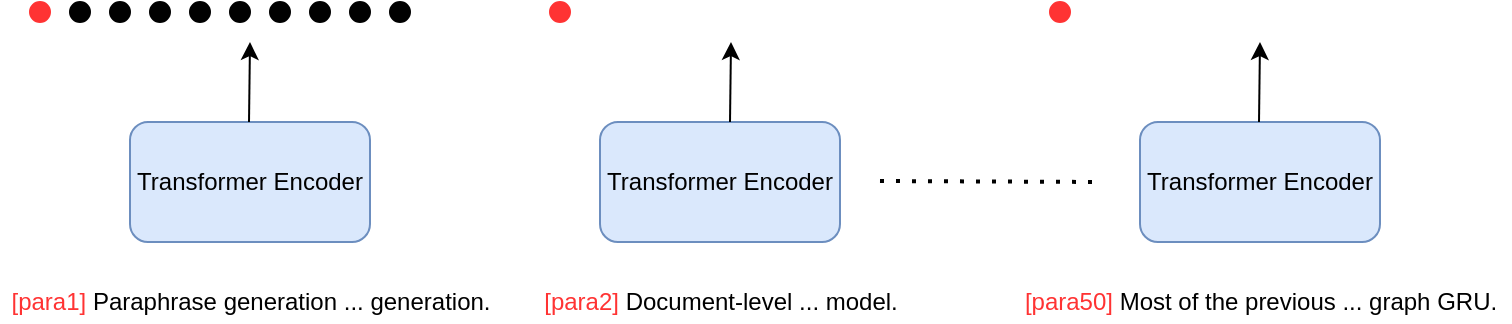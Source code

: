 <mxfile version="16.4.2" type="github">
  <diagram id="T849AgaAMUV6qUk71AnG" name="Page-1">
    <mxGraphModel dx="1038" dy="547" grid="1" gridSize="10" guides="1" tooltips="1" connect="1" arrows="1" fold="1" page="1" pageScale="1" pageWidth="827" pageHeight="1169" math="0" shadow="0">
      <root>
        <mxCell id="0" />
        <mxCell id="1" parent="0" />
        <mxCell id="rFgkqmWRGbolhcBjv8Z4-1" value="Transformer Encoder" style="rounded=1;whiteSpace=wrap;html=1;fillColor=#dae8fc;strokeColor=#6c8ebf;" vertex="1" parent="1">
          <mxGeometry x="80" y="430" width="120" height="60" as="geometry" />
        </mxCell>
        <mxCell id="rFgkqmWRGbolhcBjv8Z4-3" value="Transformer Encoder" style="rounded=1;whiteSpace=wrap;html=1;fillColor=#dae8fc;strokeColor=#6c8ebf;" vertex="1" parent="1">
          <mxGeometry x="315" y="430" width="120" height="60" as="geometry" />
        </mxCell>
        <mxCell id="rFgkqmWRGbolhcBjv8Z4-4" value="Transformer Encoder" style="rounded=1;whiteSpace=wrap;html=1;fillColor=#dae8fc;strokeColor=#6c8ebf;" vertex="1" parent="1">
          <mxGeometry x="585" y="430" width="120" height="60" as="geometry" />
        </mxCell>
        <mxCell id="rFgkqmWRGbolhcBjv8Z4-5" value="" style="endArrow=none;dashed=1;html=1;dashPattern=1 3;strokeWidth=2;rounded=0;" edge="1" parent="1">
          <mxGeometry width="50" height="50" relative="1" as="geometry">
            <mxPoint x="455" y="459.5" as="sourcePoint" />
            <mxPoint x="565" y="460" as="targetPoint" />
          </mxGeometry>
        </mxCell>
        <mxCell id="rFgkqmWRGbolhcBjv8Z4-7" value="&lt;font color=&quot;#ff3333&quot;&gt;[para1]&lt;/font&gt; Paraphrase generation ... generation." style="text;html=1;align=center;verticalAlign=middle;resizable=0;points=[];autosize=1;strokeColor=none;fillColor=none;" vertex="1" parent="1">
          <mxGeometry x="15" y="510" width="250" height="20" as="geometry" />
        </mxCell>
        <mxCell id="rFgkqmWRGbolhcBjv8Z4-8" value="&lt;font color=&quot;#ff3333&quot;&gt;[para2]&lt;/font&gt; Document-level ... model." style="text;html=1;align=center;verticalAlign=middle;resizable=0;points=[];autosize=1;strokeColor=none;fillColor=none;" vertex="1" parent="1">
          <mxGeometry x="280" y="510" width="190" height="20" as="geometry" />
        </mxCell>
        <mxCell id="rFgkqmWRGbolhcBjv8Z4-9" value="&lt;font color=&quot;#ff3333&quot;&gt;[para50]&lt;/font&gt; Most of the previous ... graph GRU." style="text;html=1;align=center;verticalAlign=middle;resizable=0;points=[];autosize=1;strokeColor=none;fillColor=none;" vertex="1" parent="1">
          <mxGeometry x="520" y="510" width="250" height="20" as="geometry" />
        </mxCell>
        <mxCell id="rFgkqmWRGbolhcBjv8Z4-10" value="" style="endArrow=classic;html=1;rounded=0;fontColor=#FF3333;" edge="1" parent="1">
          <mxGeometry width="50" height="50" relative="1" as="geometry">
            <mxPoint x="139.5" y="430" as="sourcePoint" />
            <mxPoint x="140" y="390" as="targetPoint" />
          </mxGeometry>
        </mxCell>
        <mxCell id="rFgkqmWRGbolhcBjv8Z4-11" value="" style="endArrow=classic;html=1;rounded=0;fontColor=#FF3333;" edge="1" parent="1">
          <mxGeometry width="50" height="50" relative="1" as="geometry">
            <mxPoint x="380" y="430" as="sourcePoint" />
            <mxPoint x="380.5" y="390" as="targetPoint" />
          </mxGeometry>
        </mxCell>
        <mxCell id="rFgkqmWRGbolhcBjv8Z4-13" value="" style="endArrow=classic;html=1;rounded=0;fontColor=#FF3333;" edge="1" parent="1">
          <mxGeometry width="50" height="50" relative="1" as="geometry">
            <mxPoint x="644.5" y="430" as="sourcePoint" />
            <mxPoint x="645" y="390" as="targetPoint" />
          </mxGeometry>
        </mxCell>
        <mxCell id="rFgkqmWRGbolhcBjv8Z4-15" value="" style="ellipse;whiteSpace=wrap;html=1;aspect=fixed;fontColor=#FF3333;strokeColor=#FF3333;fillColor=#FF3333;" vertex="1" parent="1">
          <mxGeometry x="30" y="370" width="10" height="10" as="geometry" />
        </mxCell>
        <mxCell id="rFgkqmWRGbolhcBjv8Z4-16" value="" style="ellipse;whiteSpace=wrap;html=1;aspect=fixed;fontColor=#FF3333;strokeColor=#FF3333;fillColor=#FF3333;" vertex="1" parent="1">
          <mxGeometry x="290" y="370" width="10" height="10" as="geometry" />
        </mxCell>
        <mxCell id="rFgkqmWRGbolhcBjv8Z4-17" value="" style="ellipse;whiteSpace=wrap;html=1;aspect=fixed;fontColor=#FF3333;strokeColor=#FF3333;fillColor=#FF3333;" vertex="1" parent="1">
          <mxGeometry x="540" y="370" width="10" height="10" as="geometry" />
        </mxCell>
        <mxCell id="rFgkqmWRGbolhcBjv8Z4-18" value="" style="ellipse;whiteSpace=wrap;html=1;aspect=fixed;fontColor=#FF3333;strokeColor=#000000;fillColor=#000000;" vertex="1" parent="1">
          <mxGeometry x="50" y="370" width="10" height="10" as="geometry" />
        </mxCell>
        <mxCell id="rFgkqmWRGbolhcBjv8Z4-19" value="" style="ellipse;whiteSpace=wrap;html=1;aspect=fixed;fontColor=#FF3333;strokeColor=#000000;fillColor=#000000;" vertex="1" parent="1">
          <mxGeometry x="70" y="370" width="10" height="10" as="geometry" />
        </mxCell>
        <mxCell id="rFgkqmWRGbolhcBjv8Z4-20" value="" style="ellipse;whiteSpace=wrap;html=1;aspect=fixed;fontColor=#FF3333;strokeColor=#000000;fillColor=#000000;" vertex="1" parent="1">
          <mxGeometry x="90" y="370" width="10" height="10" as="geometry" />
        </mxCell>
        <mxCell id="rFgkqmWRGbolhcBjv8Z4-21" value="" style="ellipse;whiteSpace=wrap;html=1;aspect=fixed;fontColor=#FF3333;strokeColor=#000000;fillColor=#000000;" vertex="1" parent="1">
          <mxGeometry x="110" y="370" width="10" height="10" as="geometry" />
        </mxCell>
        <mxCell id="rFgkqmWRGbolhcBjv8Z4-22" value="" style="ellipse;whiteSpace=wrap;html=1;aspect=fixed;fontColor=#FF3333;strokeColor=#000000;fillColor=#000000;" vertex="1" parent="1">
          <mxGeometry x="130" y="370" width="10" height="10" as="geometry" />
        </mxCell>
        <mxCell id="rFgkqmWRGbolhcBjv8Z4-23" value="" style="ellipse;whiteSpace=wrap;html=1;aspect=fixed;fontColor=#FF3333;strokeColor=#000000;fillColor=#000000;" vertex="1" parent="1">
          <mxGeometry x="150" y="370" width="10" height="10" as="geometry" />
        </mxCell>
        <mxCell id="rFgkqmWRGbolhcBjv8Z4-24" value="" style="ellipse;whiteSpace=wrap;html=1;aspect=fixed;fontColor=#FF3333;strokeColor=#000000;fillColor=#000000;" vertex="1" parent="1">
          <mxGeometry x="170" y="370" width="10" height="10" as="geometry" />
        </mxCell>
        <mxCell id="rFgkqmWRGbolhcBjv8Z4-25" value="" style="ellipse;whiteSpace=wrap;html=1;aspect=fixed;fontColor=#FF3333;strokeColor=#000000;fillColor=#000000;" vertex="1" parent="1">
          <mxGeometry x="190" y="370" width="10" height="10" as="geometry" />
        </mxCell>
        <mxCell id="rFgkqmWRGbolhcBjv8Z4-26" value="" style="ellipse;whiteSpace=wrap;html=1;aspect=fixed;fontColor=#FF3333;strokeColor=#000000;fillColor=#000000;" vertex="1" parent="1">
          <mxGeometry x="210" y="370" width="10" height="10" as="geometry" />
        </mxCell>
      </root>
    </mxGraphModel>
  </diagram>
</mxfile>
